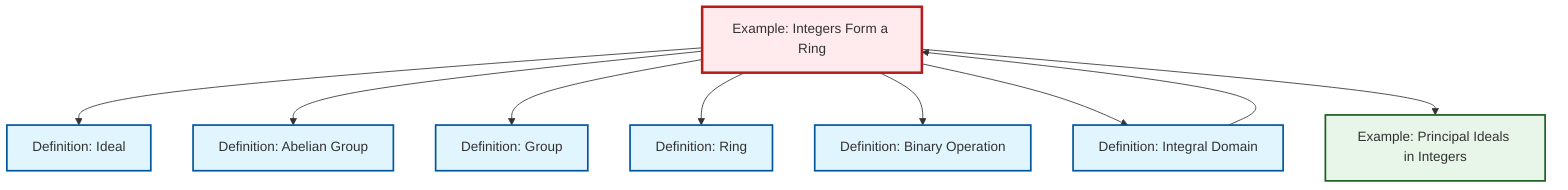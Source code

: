 graph TD
    classDef definition fill:#e1f5fe,stroke:#01579b,stroke-width:2px
    classDef theorem fill:#f3e5f5,stroke:#4a148c,stroke-width:2px
    classDef axiom fill:#fff3e0,stroke:#e65100,stroke-width:2px
    classDef example fill:#e8f5e9,stroke:#1b5e20,stroke-width:2px
    classDef current fill:#ffebee,stroke:#b71c1c,stroke-width:3px
    def-group["Definition: Group"]:::definition
    ex-integers-ring["Example: Integers Form a Ring"]:::example
    ex-principal-ideal["Example: Principal Ideals in Integers"]:::example
    def-abelian-group["Definition: Abelian Group"]:::definition
    def-integral-domain["Definition: Integral Domain"]:::definition
    def-ring["Definition: Ring"]:::definition
    def-ideal["Definition: Ideal"]:::definition
    def-binary-operation["Definition: Binary Operation"]:::definition
    ex-integers-ring --> def-ideal
    ex-integers-ring --> def-abelian-group
    ex-integers-ring --> def-group
    def-integral-domain --> ex-integers-ring
    ex-integers-ring --> def-ring
    ex-integers-ring --> def-binary-operation
    ex-integers-ring --> def-integral-domain
    ex-integers-ring --> ex-principal-ideal
    class ex-integers-ring current